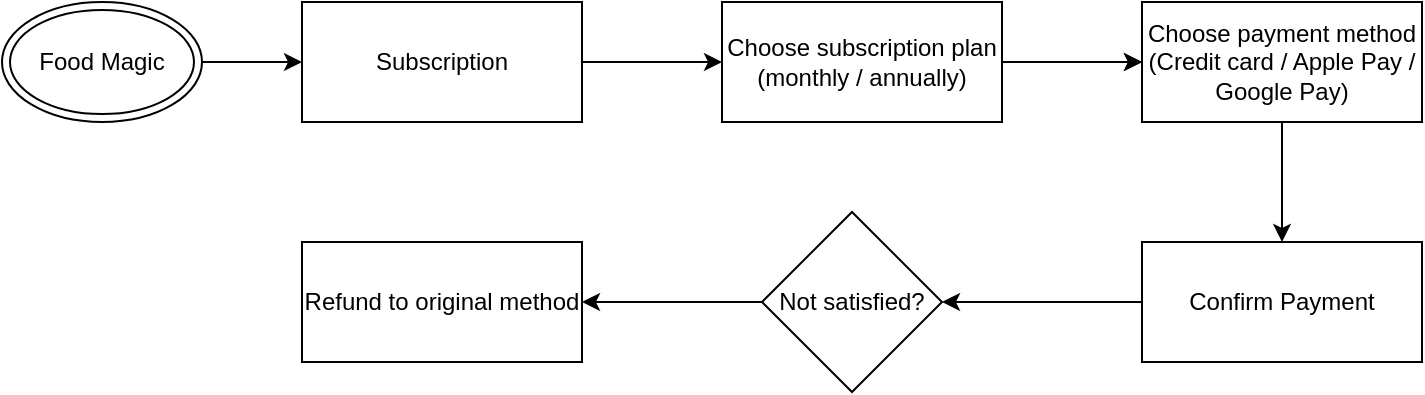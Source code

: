<mxfile version="14.5.1" type="device"><diagram id="OdSQkJJsfB_IJeJ7lb2y" name="Page-1"><mxGraphModel dx="1088" dy="968" grid="1" gridSize="10" guides="1" tooltips="1" connect="1" arrows="1" fold="1" page="1" pageScale="1" pageWidth="850" pageHeight="1100" math="0" shadow="0"><root><mxCell id="0"/><mxCell id="1" parent="0"/><mxCell id="FL6zrhCLbjFmrenRPrdQ-3" value="" style="edgeStyle=orthogonalEdgeStyle;rounded=0;orthogonalLoop=1;jettySize=auto;html=1;" parent="1" source="FL6zrhCLbjFmrenRPrdQ-7" target="FL6zrhCLbjFmrenRPrdQ-13" edge="1"><mxGeometry relative="1" as="geometry"/></mxCell><mxCell id="FL6zrhCLbjFmrenRPrdQ-7" value="Food Magic" style="ellipse;shape=doubleEllipse;whiteSpace=wrap;html=1;" parent="1" vertex="1"><mxGeometry y="300" width="100" height="60" as="geometry"/></mxCell><mxCell id="FL6zrhCLbjFmrenRPrdQ-33" value="" style="edgeStyle=orthogonalEdgeStyle;rounded=0;orthogonalLoop=1;jettySize=auto;html=1;strokeColor=#000000;" parent="1" source="FL6zrhCLbjFmrenRPrdQ-13" target="FL6zrhCLbjFmrenRPrdQ-32" edge="1"><mxGeometry relative="1" as="geometry"/></mxCell><mxCell id="FL6zrhCLbjFmrenRPrdQ-13" value="Subscription" style="whiteSpace=wrap;html=1;" parent="1" vertex="1"><mxGeometry x="150" y="300" width="140" height="60" as="geometry"/></mxCell><mxCell id="FL6zrhCLbjFmrenRPrdQ-35" value="" style="edgeStyle=orthogonalEdgeStyle;rounded=0;orthogonalLoop=1;jettySize=auto;html=1;strokeColor=#000000;" parent="1" source="FL6zrhCLbjFmrenRPrdQ-32" target="FL6zrhCLbjFmrenRPrdQ-34" edge="1"><mxGeometry relative="1" as="geometry"/></mxCell><mxCell id="vQpVkzbVSUGZSQ838gnR-7" value="" style="edgeStyle=orthogonalEdgeStyle;rounded=0;orthogonalLoop=1;jettySize=auto;html=1;" edge="1" parent="1" source="FL6zrhCLbjFmrenRPrdQ-32" target="FL6zrhCLbjFmrenRPrdQ-34"><mxGeometry relative="1" as="geometry"/></mxCell><mxCell id="FL6zrhCLbjFmrenRPrdQ-32" value="&lt;span&gt;Choose subscription plan&lt;br&gt;(monthly / annually)&lt;br&gt;&lt;/span&gt;" style="whiteSpace=wrap;html=1;" parent="1" vertex="1"><mxGeometry x="360" y="300" width="140" height="60" as="geometry"/></mxCell><mxCell id="FL6zrhCLbjFmrenRPrdQ-37" value="" style="edgeStyle=orthogonalEdgeStyle;rounded=0;orthogonalLoop=1;jettySize=auto;html=1;strokeColor=#000000;" parent="1" source="FL6zrhCLbjFmrenRPrdQ-34" target="FL6zrhCLbjFmrenRPrdQ-36" edge="1"><mxGeometry relative="1" as="geometry"/></mxCell><mxCell id="FL6zrhCLbjFmrenRPrdQ-34" value="&lt;span&gt;Choose payment method&lt;br&gt;(Credit card / Apple Pay / Google Pay)&lt;br&gt;&lt;/span&gt;" style="whiteSpace=wrap;html=1;" parent="1" vertex="1"><mxGeometry x="570" y="300" width="140" height="60" as="geometry"/></mxCell><mxCell id="vQpVkzbVSUGZSQ838gnR-4" value="" style="edgeStyle=orthogonalEdgeStyle;rounded=0;orthogonalLoop=1;jettySize=auto;html=1;" edge="1" parent="1" source="FL6zrhCLbjFmrenRPrdQ-36" target="vQpVkzbVSUGZSQ838gnR-3"><mxGeometry relative="1" as="geometry"/></mxCell><mxCell id="FL6zrhCLbjFmrenRPrdQ-36" value="&lt;span&gt;Confirm Payment&lt;br&gt;&lt;/span&gt;" style="whiteSpace=wrap;html=1;" parent="1" vertex="1"><mxGeometry x="570" y="420" width="140" height="60" as="geometry"/></mxCell><mxCell id="vQpVkzbVSUGZSQ838gnR-6" value="" style="edgeStyle=orthogonalEdgeStyle;rounded=0;orthogonalLoop=1;jettySize=auto;html=1;" edge="1" parent="1" source="vQpVkzbVSUGZSQ838gnR-3" target="vQpVkzbVSUGZSQ838gnR-5"><mxGeometry relative="1" as="geometry"/></mxCell><mxCell id="vQpVkzbVSUGZSQ838gnR-3" value="Not satisfied?" style="rhombus;whiteSpace=wrap;html=1;" vertex="1" parent="1"><mxGeometry x="380" y="405" width="90" height="90" as="geometry"/></mxCell><mxCell id="vQpVkzbVSUGZSQ838gnR-5" value="Refund to original method" style="whiteSpace=wrap;html=1;" vertex="1" parent="1"><mxGeometry x="150" y="420" width="140" height="60" as="geometry"/></mxCell></root></mxGraphModel></diagram></mxfile>